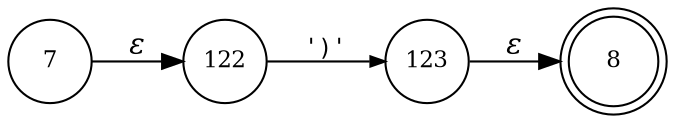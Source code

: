 digraph ATN {
rankdir=LR;
s8[fontsize=11, label="8", shape=doublecircle, fixedsize=true, width=.6];
s7[fontsize=11,label="7", shape=circle, fixedsize=true, width=.55, peripheries=1];
s122[fontsize=11,label="122", shape=circle, fixedsize=true, width=.55, peripheries=1];
s123[fontsize=11,label="123", shape=circle, fixedsize=true, width=.55, peripheries=1];
s7 -> s122 [fontname="Times-Italic", label="&epsilon;"];
s122 -> s123 [fontsize=11, fontname="Courier", arrowsize=.7, label = "')'", arrowhead = normal];
s123 -> s8 [fontname="Times-Italic", label="&epsilon;"];
}
